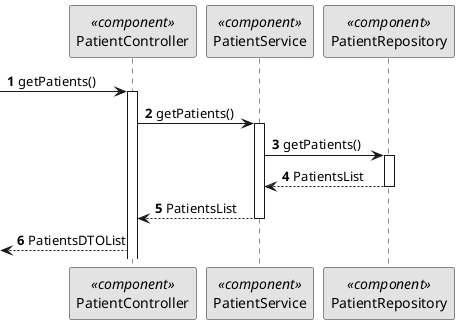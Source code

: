 @startuml
skinparam monochrome true
skinparam packageStyle rectangle
skinparam shadowing false

autonumber

participant "PatientController" as CTRL <<component>>
participant "PatientService" as SERV <<component>>
participant "PatientRepository" as REPO <<component>>

 -> CTRL: getPatients()
activate CTRL
CTRL -> SERV: getPatients()
activate SERV
SERV -> REPO: getPatients()
activate REPO
REPO --> SERV: PatientsList
deactivate REPO
SERV --> CTRL: PatientsList
deactivate SERV
<-- CTRL : PatientsDTOList



@enduml